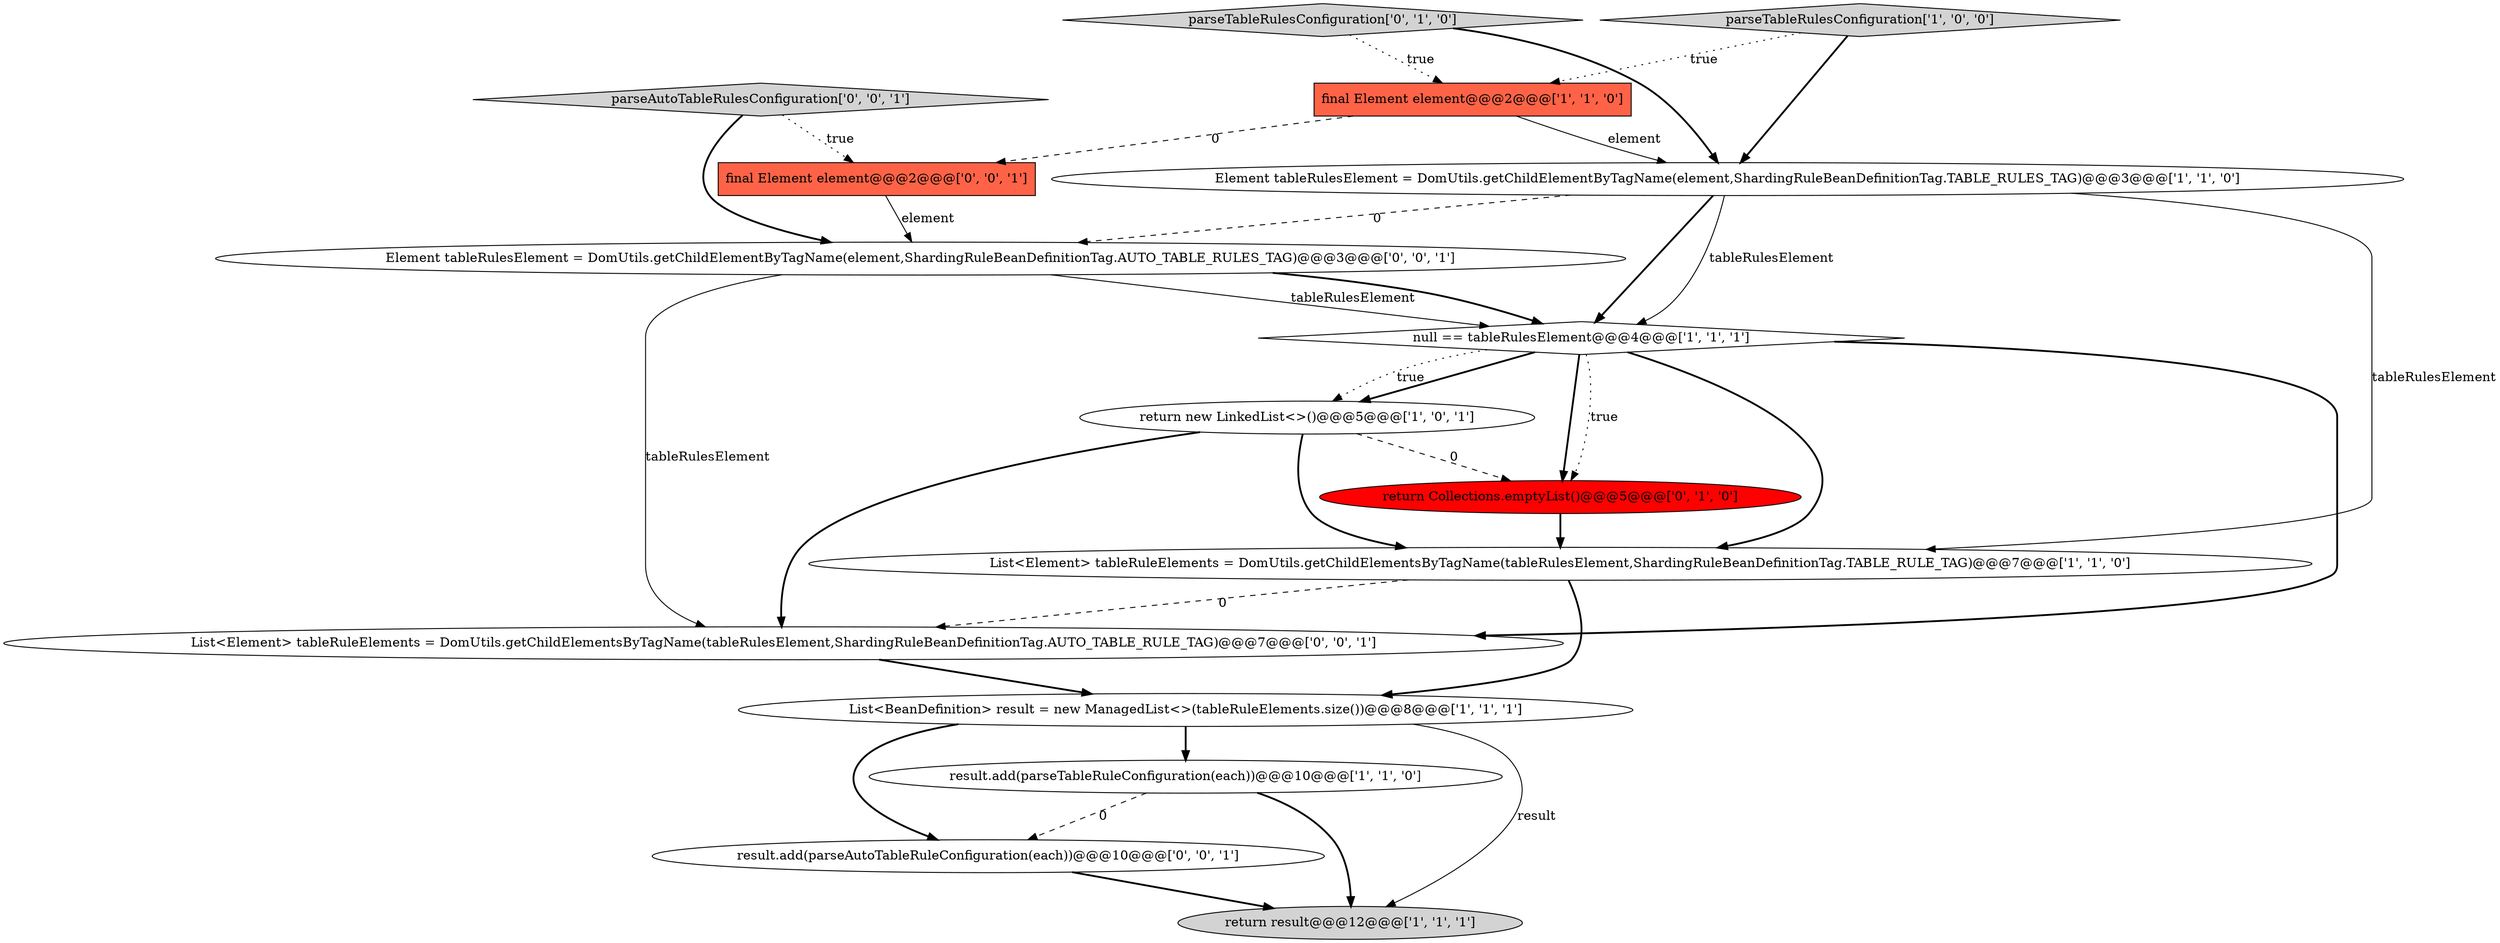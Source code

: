 digraph {
5 [style = filled, label = "Element tableRulesElement = DomUtils.getChildElementByTagName(element,ShardingRuleBeanDefinitionTag.TABLE_RULES_TAG)@@@3@@@['1', '1', '0']", fillcolor = white, shape = ellipse image = "AAA0AAABBB1BBB"];
10 [style = filled, label = "parseTableRulesConfiguration['0', '1', '0']", fillcolor = lightgray, shape = diamond image = "AAA0AAABBB2BBB"];
11 [style = filled, label = "Element tableRulesElement = DomUtils.getChildElementByTagName(element,ShardingRuleBeanDefinitionTag.AUTO_TABLE_RULES_TAG)@@@3@@@['0', '0', '1']", fillcolor = white, shape = ellipse image = "AAA0AAABBB3BBB"];
4 [style = filled, label = "List<Element> tableRuleElements = DomUtils.getChildElementsByTagName(tableRulesElement,ShardingRuleBeanDefinitionTag.TABLE_RULE_TAG)@@@7@@@['1', '1', '0']", fillcolor = white, shape = ellipse image = "AAA0AAABBB1BBB"];
12 [style = filled, label = "result.add(parseAutoTableRuleConfiguration(each))@@@10@@@['0', '0', '1']", fillcolor = white, shape = ellipse image = "AAA0AAABBB3BBB"];
2 [style = filled, label = "return result@@@12@@@['1', '1', '1']", fillcolor = lightgray, shape = ellipse image = "AAA0AAABBB1BBB"];
14 [style = filled, label = "final Element element@@@2@@@['0', '0', '1']", fillcolor = tomato, shape = box image = "AAA0AAABBB3BBB"];
6 [style = filled, label = "List<BeanDefinition> result = new ManagedList<>(tableRuleElements.size())@@@8@@@['1', '1', '1']", fillcolor = white, shape = ellipse image = "AAA0AAABBB1BBB"];
15 [style = filled, label = "List<Element> tableRuleElements = DomUtils.getChildElementsByTagName(tableRulesElement,ShardingRuleBeanDefinitionTag.AUTO_TABLE_RULE_TAG)@@@7@@@['0', '0', '1']", fillcolor = white, shape = ellipse image = "AAA0AAABBB3BBB"];
13 [style = filled, label = "parseAutoTableRulesConfiguration['0', '0', '1']", fillcolor = lightgray, shape = diamond image = "AAA0AAABBB3BBB"];
3 [style = filled, label = "final Element element@@@2@@@['1', '1', '0']", fillcolor = tomato, shape = box image = "AAA0AAABBB1BBB"];
7 [style = filled, label = "parseTableRulesConfiguration['1', '0', '0']", fillcolor = lightgray, shape = diamond image = "AAA0AAABBB1BBB"];
8 [style = filled, label = "result.add(parseTableRuleConfiguration(each))@@@10@@@['1', '1', '0']", fillcolor = white, shape = ellipse image = "AAA0AAABBB1BBB"];
1 [style = filled, label = "return new LinkedList<>()@@@5@@@['1', '0', '1']", fillcolor = white, shape = ellipse image = "AAA0AAABBB1BBB"];
9 [style = filled, label = "return Collections.emptyList()@@@5@@@['0', '1', '0']", fillcolor = red, shape = ellipse image = "AAA1AAABBB2BBB"];
0 [style = filled, label = "null == tableRulesElement@@@4@@@['1', '1', '1']", fillcolor = white, shape = diamond image = "AAA0AAABBB1BBB"];
1->4 [style = bold, label=""];
0->9 [style = bold, label=""];
4->6 [style = bold, label=""];
1->15 [style = bold, label=""];
9->4 [style = bold, label=""];
14->11 [style = solid, label="element"];
10->3 [style = dotted, label="true"];
1->9 [style = dashed, label="0"];
8->12 [style = dashed, label="0"];
15->6 [style = bold, label=""];
13->11 [style = bold, label=""];
0->15 [style = bold, label=""];
5->4 [style = solid, label="tableRulesElement"];
12->2 [style = bold, label=""];
7->5 [style = bold, label=""];
11->0 [style = solid, label="tableRulesElement"];
11->15 [style = solid, label="tableRulesElement"];
11->0 [style = bold, label=""];
10->5 [style = bold, label=""];
5->0 [style = solid, label="tableRulesElement"];
5->0 [style = bold, label=""];
8->2 [style = bold, label=""];
5->11 [style = dashed, label="0"];
0->4 [style = bold, label=""];
7->3 [style = dotted, label="true"];
0->1 [style = bold, label=""];
4->15 [style = dashed, label="0"];
6->8 [style = bold, label=""];
3->14 [style = dashed, label="0"];
13->14 [style = dotted, label="true"];
0->9 [style = dotted, label="true"];
3->5 [style = solid, label="element"];
6->2 [style = solid, label="result"];
0->1 [style = dotted, label="true"];
6->12 [style = bold, label=""];
}
